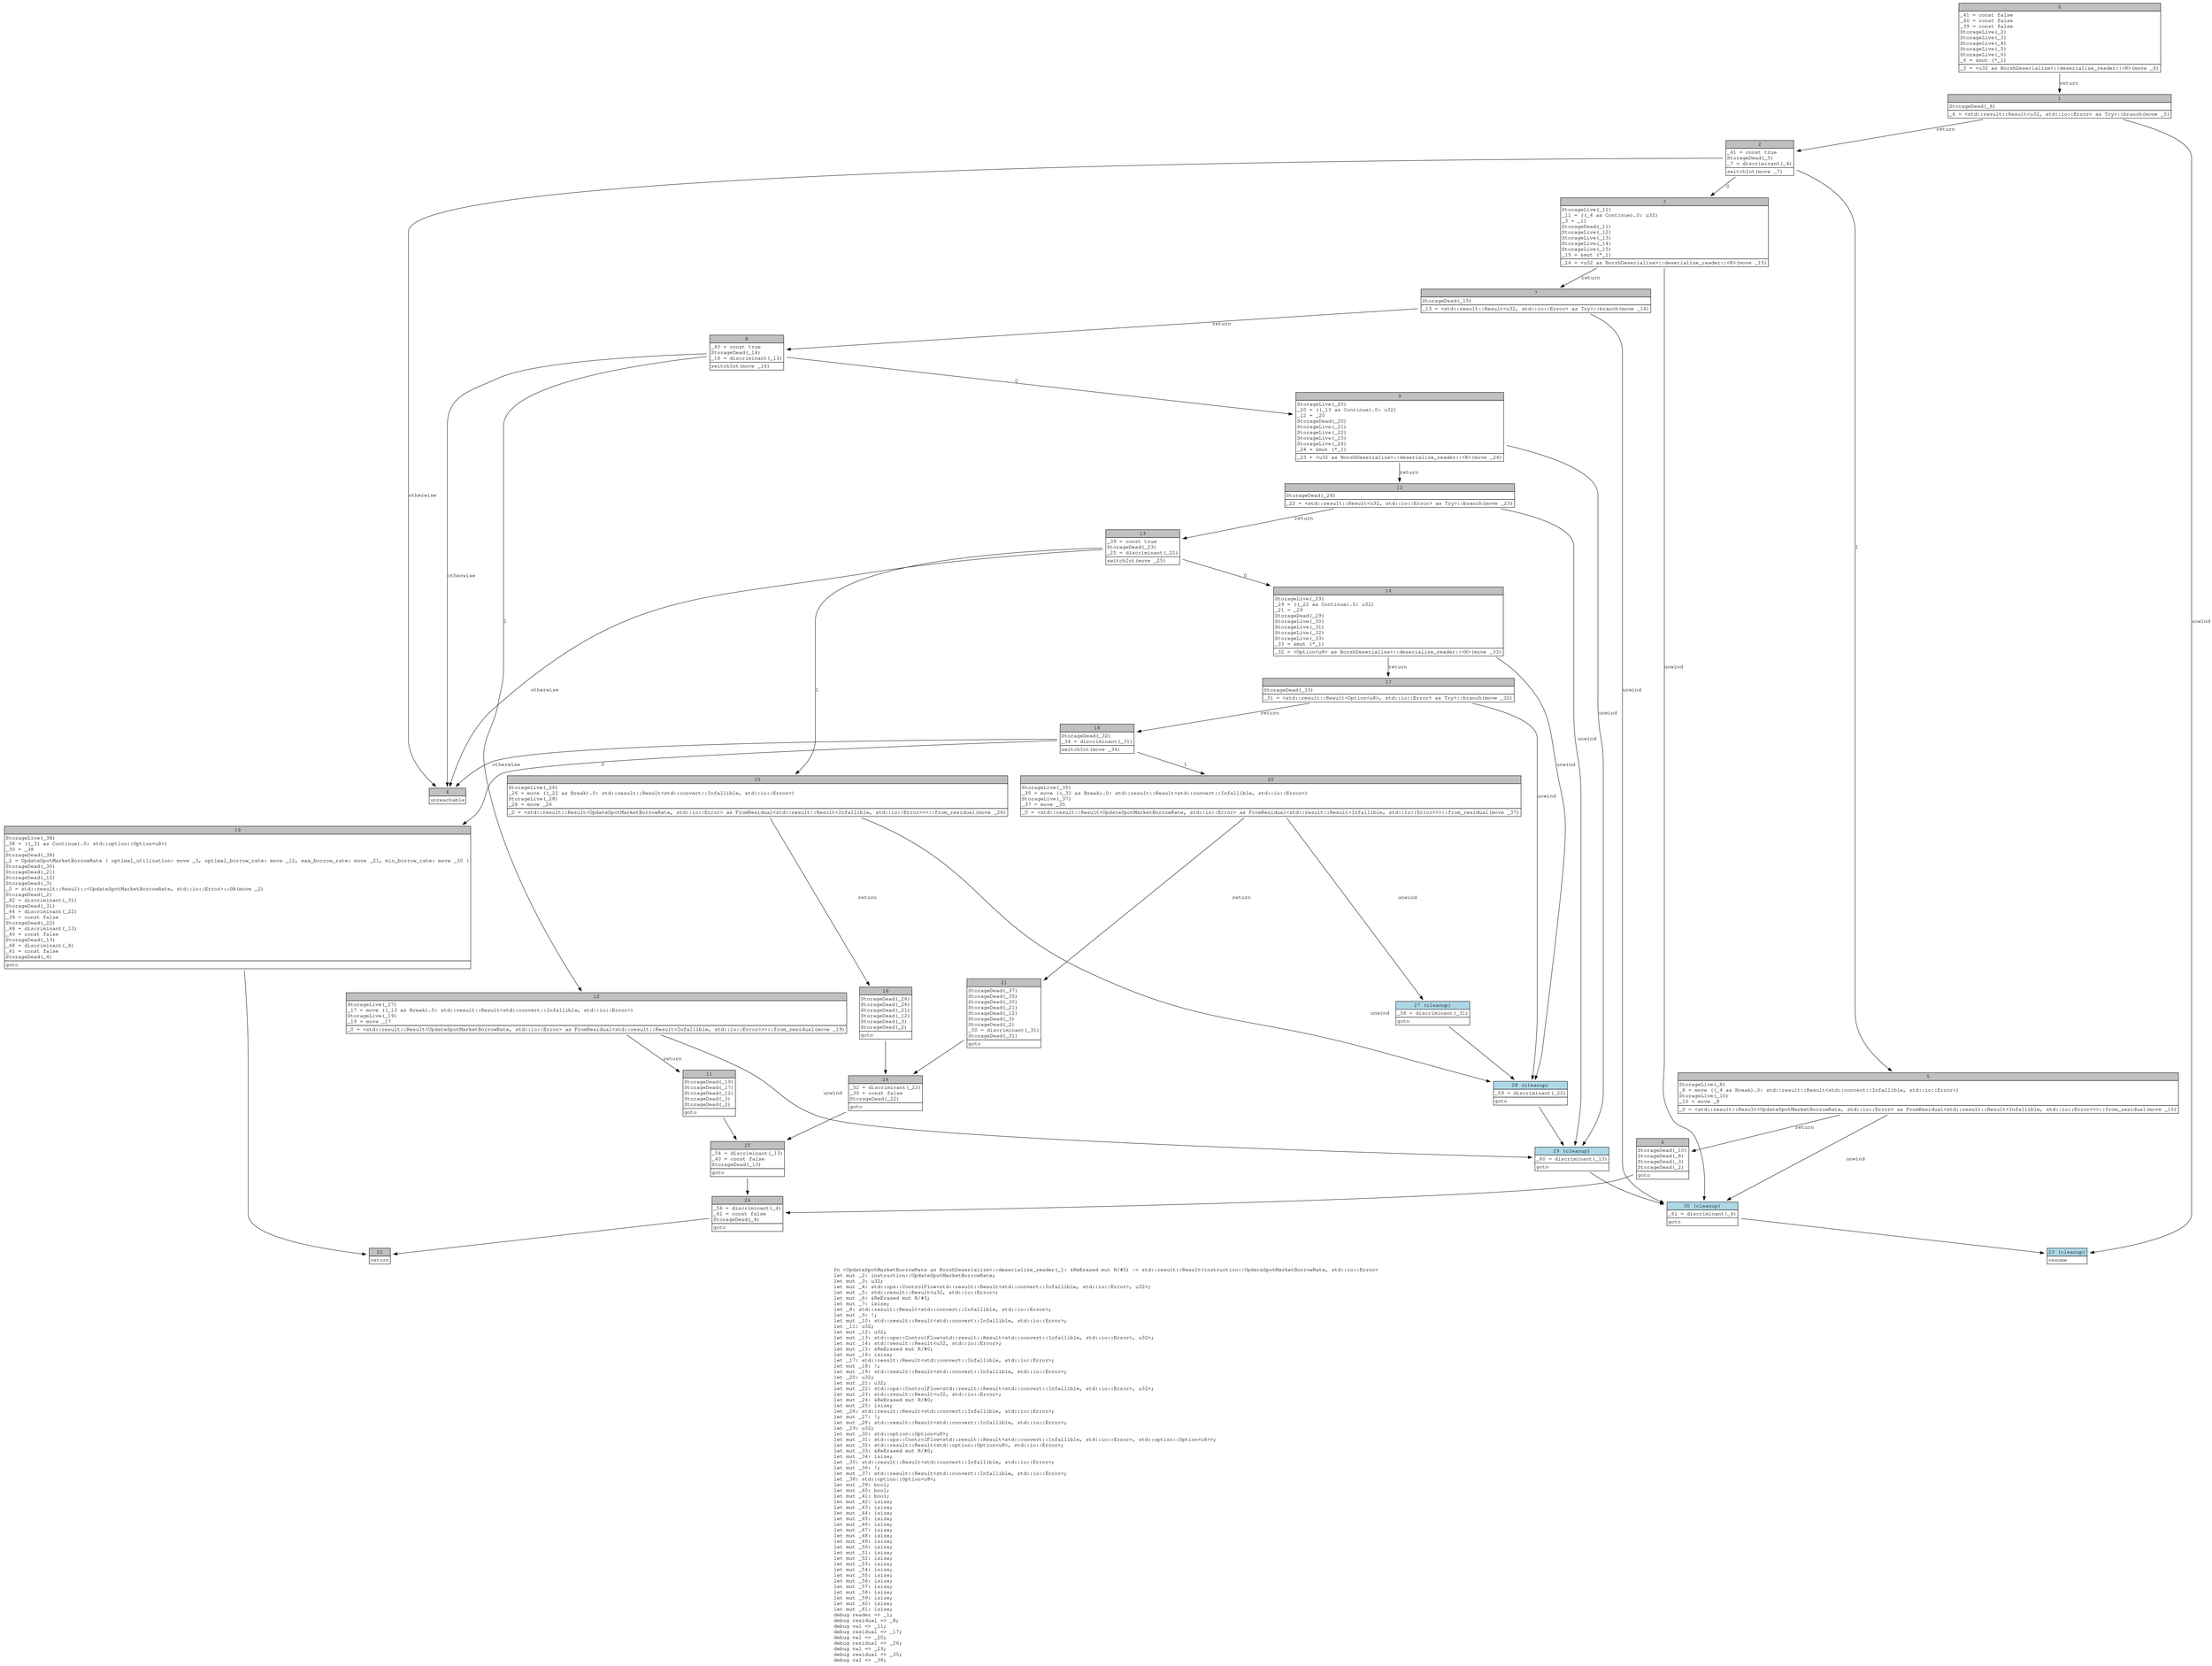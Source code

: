 digraph Mir_0_22128 {
    graph [fontname="Courier, monospace"];
    node [fontname="Courier, monospace"];
    edge [fontname="Courier, monospace"];
    label=<fn &lt;UpdateSpotMarketBorrowRate as BorshDeserialize&gt;::deserialize_reader(_1: &amp;ReErased mut R/#0) -&gt; std::result::Result&lt;instruction::UpdateSpotMarketBorrowRate, std::io::Error&gt;<br align="left"/>let mut _2: instruction::UpdateSpotMarketBorrowRate;<br align="left"/>let mut _3: u32;<br align="left"/>let mut _4: std::ops::ControlFlow&lt;std::result::Result&lt;std::convert::Infallible, std::io::Error&gt;, u32&gt;;<br align="left"/>let mut _5: std::result::Result&lt;u32, std::io::Error&gt;;<br align="left"/>let mut _6: &amp;ReErased mut R/#0;<br align="left"/>let mut _7: isize;<br align="left"/>let _8: std::result::Result&lt;std::convert::Infallible, std::io::Error&gt;;<br align="left"/>let mut _9: !;<br align="left"/>let mut _10: std::result::Result&lt;std::convert::Infallible, std::io::Error&gt;;<br align="left"/>let _11: u32;<br align="left"/>let mut _12: u32;<br align="left"/>let mut _13: std::ops::ControlFlow&lt;std::result::Result&lt;std::convert::Infallible, std::io::Error&gt;, u32&gt;;<br align="left"/>let mut _14: std::result::Result&lt;u32, std::io::Error&gt;;<br align="left"/>let mut _15: &amp;ReErased mut R/#0;<br align="left"/>let mut _16: isize;<br align="left"/>let _17: std::result::Result&lt;std::convert::Infallible, std::io::Error&gt;;<br align="left"/>let mut _18: !;<br align="left"/>let mut _19: std::result::Result&lt;std::convert::Infallible, std::io::Error&gt;;<br align="left"/>let _20: u32;<br align="left"/>let mut _21: u32;<br align="left"/>let mut _22: std::ops::ControlFlow&lt;std::result::Result&lt;std::convert::Infallible, std::io::Error&gt;, u32&gt;;<br align="left"/>let mut _23: std::result::Result&lt;u32, std::io::Error&gt;;<br align="left"/>let mut _24: &amp;ReErased mut R/#0;<br align="left"/>let mut _25: isize;<br align="left"/>let _26: std::result::Result&lt;std::convert::Infallible, std::io::Error&gt;;<br align="left"/>let mut _27: !;<br align="left"/>let mut _28: std::result::Result&lt;std::convert::Infallible, std::io::Error&gt;;<br align="left"/>let _29: u32;<br align="left"/>let mut _30: std::option::Option&lt;u8&gt;;<br align="left"/>let mut _31: std::ops::ControlFlow&lt;std::result::Result&lt;std::convert::Infallible, std::io::Error&gt;, std::option::Option&lt;u8&gt;&gt;;<br align="left"/>let mut _32: std::result::Result&lt;std::option::Option&lt;u8&gt;, std::io::Error&gt;;<br align="left"/>let mut _33: &amp;ReErased mut R/#0;<br align="left"/>let mut _34: isize;<br align="left"/>let _35: std::result::Result&lt;std::convert::Infallible, std::io::Error&gt;;<br align="left"/>let mut _36: !;<br align="left"/>let mut _37: std::result::Result&lt;std::convert::Infallible, std::io::Error&gt;;<br align="left"/>let _38: std::option::Option&lt;u8&gt;;<br align="left"/>let mut _39: bool;<br align="left"/>let mut _40: bool;<br align="left"/>let mut _41: bool;<br align="left"/>let mut _42: isize;<br align="left"/>let mut _43: isize;<br align="left"/>let mut _44: isize;<br align="left"/>let mut _45: isize;<br align="left"/>let mut _46: isize;<br align="left"/>let mut _47: isize;<br align="left"/>let mut _48: isize;<br align="left"/>let mut _49: isize;<br align="left"/>let mut _50: isize;<br align="left"/>let mut _51: isize;<br align="left"/>let mut _52: isize;<br align="left"/>let mut _53: isize;<br align="left"/>let mut _54: isize;<br align="left"/>let mut _55: isize;<br align="left"/>let mut _56: isize;<br align="left"/>let mut _57: isize;<br align="left"/>let mut _58: isize;<br align="left"/>let mut _59: isize;<br align="left"/>let mut _60: isize;<br align="left"/>let mut _61: isize;<br align="left"/>debug reader =&gt; _1;<br align="left"/>debug residual =&gt; _8;<br align="left"/>debug val =&gt; _11;<br align="left"/>debug residual =&gt; _17;<br align="left"/>debug val =&gt; _20;<br align="left"/>debug residual =&gt; _26;<br align="left"/>debug val =&gt; _29;<br align="left"/>debug residual =&gt; _35;<br align="left"/>debug val =&gt; _38;<br align="left"/>>;
    bb0__0_22128 [shape="none", label=<<table border="0" cellborder="1" cellspacing="0"><tr><td bgcolor="gray" align="center" colspan="1">0</td></tr><tr><td align="left" balign="left">_41 = const false<br/>_40 = const false<br/>_39 = const false<br/>StorageLive(_2)<br/>StorageLive(_3)<br/>StorageLive(_4)<br/>StorageLive(_5)<br/>StorageLive(_6)<br/>_6 = &amp;mut (*_1)<br/></td></tr><tr><td align="left">_5 = &lt;u32 as BorshDeserialize&gt;::deserialize_reader::&lt;R&gt;(move _6)</td></tr></table>>];
    bb1__0_22128 [shape="none", label=<<table border="0" cellborder="1" cellspacing="0"><tr><td bgcolor="gray" align="center" colspan="1">1</td></tr><tr><td align="left" balign="left">StorageDead(_6)<br/></td></tr><tr><td align="left">_4 = &lt;std::result::Result&lt;u32, std::io::Error&gt; as Try&gt;::branch(move _5)</td></tr></table>>];
    bb2__0_22128 [shape="none", label=<<table border="0" cellborder="1" cellspacing="0"><tr><td bgcolor="gray" align="center" colspan="1">2</td></tr><tr><td align="left" balign="left">_41 = const true<br/>StorageDead(_5)<br/>_7 = discriminant(_4)<br/></td></tr><tr><td align="left">switchInt(move _7)</td></tr></table>>];
    bb3__0_22128 [shape="none", label=<<table border="0" cellborder="1" cellspacing="0"><tr><td bgcolor="gray" align="center" colspan="1">3</td></tr><tr><td align="left" balign="left">StorageLive(_11)<br/>_11 = ((_4 as Continue).0: u32)<br/>_3 = _11<br/>StorageDead(_11)<br/>StorageLive(_12)<br/>StorageLive(_13)<br/>StorageLive(_14)<br/>StorageLive(_15)<br/>_15 = &amp;mut (*_1)<br/></td></tr><tr><td align="left">_14 = &lt;u32 as BorshDeserialize&gt;::deserialize_reader::&lt;R&gt;(move _15)</td></tr></table>>];
    bb4__0_22128 [shape="none", label=<<table border="0" cellborder="1" cellspacing="0"><tr><td bgcolor="gray" align="center" colspan="1">4</td></tr><tr><td align="left">unreachable</td></tr></table>>];
    bb5__0_22128 [shape="none", label=<<table border="0" cellborder="1" cellspacing="0"><tr><td bgcolor="gray" align="center" colspan="1">5</td></tr><tr><td align="left" balign="left">StorageLive(_8)<br/>_8 = move ((_4 as Break).0: std::result::Result&lt;std::convert::Infallible, std::io::Error&gt;)<br/>StorageLive(_10)<br/>_10 = move _8<br/></td></tr><tr><td align="left">_0 = &lt;std::result::Result&lt;UpdateSpotMarketBorrowRate, std::io::Error&gt; as FromResidual&lt;std::result::Result&lt;Infallible, std::io::Error&gt;&gt;&gt;::from_residual(move _10)</td></tr></table>>];
    bb6__0_22128 [shape="none", label=<<table border="0" cellborder="1" cellspacing="0"><tr><td bgcolor="gray" align="center" colspan="1">6</td></tr><tr><td align="left" balign="left">StorageDead(_10)<br/>StorageDead(_8)<br/>StorageDead(_3)<br/>StorageDead(_2)<br/></td></tr><tr><td align="left">goto</td></tr></table>>];
    bb7__0_22128 [shape="none", label=<<table border="0" cellborder="1" cellspacing="0"><tr><td bgcolor="gray" align="center" colspan="1">7</td></tr><tr><td align="left" balign="left">StorageDead(_15)<br/></td></tr><tr><td align="left">_13 = &lt;std::result::Result&lt;u32, std::io::Error&gt; as Try&gt;::branch(move _14)</td></tr></table>>];
    bb8__0_22128 [shape="none", label=<<table border="0" cellborder="1" cellspacing="0"><tr><td bgcolor="gray" align="center" colspan="1">8</td></tr><tr><td align="left" balign="left">_40 = const true<br/>StorageDead(_14)<br/>_16 = discriminant(_13)<br/></td></tr><tr><td align="left">switchInt(move _16)</td></tr></table>>];
    bb9__0_22128 [shape="none", label=<<table border="0" cellborder="1" cellspacing="0"><tr><td bgcolor="gray" align="center" colspan="1">9</td></tr><tr><td align="left" balign="left">StorageLive(_20)<br/>_20 = ((_13 as Continue).0: u32)<br/>_12 = _20<br/>StorageDead(_20)<br/>StorageLive(_21)<br/>StorageLive(_22)<br/>StorageLive(_23)<br/>StorageLive(_24)<br/>_24 = &amp;mut (*_1)<br/></td></tr><tr><td align="left">_23 = &lt;u32 as BorshDeserialize&gt;::deserialize_reader::&lt;R&gt;(move _24)</td></tr></table>>];
    bb10__0_22128 [shape="none", label=<<table border="0" cellborder="1" cellspacing="0"><tr><td bgcolor="gray" align="center" colspan="1">10</td></tr><tr><td align="left" balign="left">StorageLive(_17)<br/>_17 = move ((_13 as Break).0: std::result::Result&lt;std::convert::Infallible, std::io::Error&gt;)<br/>StorageLive(_19)<br/>_19 = move _17<br/></td></tr><tr><td align="left">_0 = &lt;std::result::Result&lt;UpdateSpotMarketBorrowRate, std::io::Error&gt; as FromResidual&lt;std::result::Result&lt;Infallible, std::io::Error&gt;&gt;&gt;::from_residual(move _19)</td></tr></table>>];
    bb11__0_22128 [shape="none", label=<<table border="0" cellborder="1" cellspacing="0"><tr><td bgcolor="gray" align="center" colspan="1">11</td></tr><tr><td align="left" balign="left">StorageDead(_19)<br/>StorageDead(_17)<br/>StorageDead(_12)<br/>StorageDead(_3)<br/>StorageDead(_2)<br/></td></tr><tr><td align="left">goto</td></tr></table>>];
    bb12__0_22128 [shape="none", label=<<table border="0" cellborder="1" cellspacing="0"><tr><td bgcolor="gray" align="center" colspan="1">12</td></tr><tr><td align="left" balign="left">StorageDead(_24)<br/></td></tr><tr><td align="left">_22 = &lt;std::result::Result&lt;u32, std::io::Error&gt; as Try&gt;::branch(move _23)</td></tr></table>>];
    bb13__0_22128 [shape="none", label=<<table border="0" cellborder="1" cellspacing="0"><tr><td bgcolor="gray" align="center" colspan="1">13</td></tr><tr><td align="left" balign="left">_39 = const true<br/>StorageDead(_23)<br/>_25 = discriminant(_22)<br/></td></tr><tr><td align="left">switchInt(move _25)</td></tr></table>>];
    bb14__0_22128 [shape="none", label=<<table border="0" cellborder="1" cellspacing="0"><tr><td bgcolor="gray" align="center" colspan="1">14</td></tr><tr><td align="left" balign="left">StorageLive(_29)<br/>_29 = ((_22 as Continue).0: u32)<br/>_21 = _29<br/>StorageDead(_29)<br/>StorageLive(_30)<br/>StorageLive(_31)<br/>StorageLive(_32)<br/>StorageLive(_33)<br/>_33 = &amp;mut (*_1)<br/></td></tr><tr><td align="left">_32 = &lt;Option&lt;u8&gt; as BorshDeserialize&gt;::deserialize_reader::&lt;R&gt;(move _33)</td></tr></table>>];
    bb15__0_22128 [shape="none", label=<<table border="0" cellborder="1" cellspacing="0"><tr><td bgcolor="gray" align="center" colspan="1">15</td></tr><tr><td align="left" balign="left">StorageLive(_26)<br/>_26 = move ((_22 as Break).0: std::result::Result&lt;std::convert::Infallible, std::io::Error&gt;)<br/>StorageLive(_28)<br/>_28 = move _26<br/></td></tr><tr><td align="left">_0 = &lt;std::result::Result&lt;UpdateSpotMarketBorrowRate, std::io::Error&gt; as FromResidual&lt;std::result::Result&lt;Infallible, std::io::Error&gt;&gt;&gt;::from_residual(move _28)</td></tr></table>>];
    bb16__0_22128 [shape="none", label=<<table border="0" cellborder="1" cellspacing="0"><tr><td bgcolor="gray" align="center" colspan="1">16</td></tr><tr><td align="left" balign="left">StorageDead(_28)<br/>StorageDead(_26)<br/>StorageDead(_21)<br/>StorageDead(_12)<br/>StorageDead(_3)<br/>StorageDead(_2)<br/></td></tr><tr><td align="left">goto</td></tr></table>>];
    bb17__0_22128 [shape="none", label=<<table border="0" cellborder="1" cellspacing="0"><tr><td bgcolor="gray" align="center" colspan="1">17</td></tr><tr><td align="left" balign="left">StorageDead(_33)<br/></td></tr><tr><td align="left">_31 = &lt;std::result::Result&lt;Option&lt;u8&gt;, std::io::Error&gt; as Try&gt;::branch(move _32)</td></tr></table>>];
    bb18__0_22128 [shape="none", label=<<table border="0" cellborder="1" cellspacing="0"><tr><td bgcolor="gray" align="center" colspan="1">18</td></tr><tr><td align="left" balign="left">StorageDead(_32)<br/>_34 = discriminant(_31)<br/></td></tr><tr><td align="left">switchInt(move _34)</td></tr></table>>];
    bb19__0_22128 [shape="none", label=<<table border="0" cellborder="1" cellspacing="0"><tr><td bgcolor="gray" align="center" colspan="1">19</td></tr><tr><td align="left" balign="left">StorageLive(_38)<br/>_38 = ((_31 as Continue).0: std::option::Option&lt;u8&gt;)<br/>_30 = _38<br/>StorageDead(_38)<br/>_2 = UpdateSpotMarketBorrowRate { optimal_utilization: move _3, optimal_borrow_rate: move _12, max_borrow_rate: move _21, min_borrow_rate: move _30 }<br/>StorageDead(_30)<br/>StorageDead(_21)<br/>StorageDead(_12)<br/>StorageDead(_3)<br/>_0 = std::result::Result::&lt;UpdateSpotMarketBorrowRate, std::io::Error&gt;::Ok(move _2)<br/>StorageDead(_2)<br/>_42 = discriminant(_31)<br/>StorageDead(_31)<br/>_44 = discriminant(_22)<br/>_39 = const false<br/>StorageDead(_22)<br/>_46 = discriminant(_13)<br/>_40 = const false<br/>StorageDead(_13)<br/>_48 = discriminant(_4)<br/>_41 = const false<br/>StorageDead(_4)<br/></td></tr><tr><td align="left">goto</td></tr></table>>];
    bb20__0_22128 [shape="none", label=<<table border="0" cellborder="1" cellspacing="0"><tr><td bgcolor="gray" align="center" colspan="1">20</td></tr><tr><td align="left" balign="left">StorageLive(_35)<br/>_35 = move ((_31 as Break).0: std::result::Result&lt;std::convert::Infallible, std::io::Error&gt;)<br/>StorageLive(_37)<br/>_37 = move _35<br/></td></tr><tr><td align="left">_0 = &lt;std::result::Result&lt;UpdateSpotMarketBorrowRate, std::io::Error&gt; as FromResidual&lt;std::result::Result&lt;Infallible, std::io::Error&gt;&gt;&gt;::from_residual(move _37)</td></tr></table>>];
    bb21__0_22128 [shape="none", label=<<table border="0" cellborder="1" cellspacing="0"><tr><td bgcolor="gray" align="center" colspan="1">21</td></tr><tr><td align="left" balign="left">StorageDead(_37)<br/>StorageDead(_35)<br/>StorageDead(_30)<br/>StorageDead(_21)<br/>StorageDead(_12)<br/>StorageDead(_3)<br/>StorageDead(_2)<br/>_50 = discriminant(_31)<br/>StorageDead(_31)<br/></td></tr><tr><td align="left">goto</td></tr></table>>];
    bb22__0_22128 [shape="none", label=<<table border="0" cellborder="1" cellspacing="0"><tr><td bgcolor="gray" align="center" colspan="1">22</td></tr><tr><td align="left">return</td></tr></table>>];
    bb23__0_22128 [shape="none", label=<<table border="0" cellborder="1" cellspacing="0"><tr><td bgcolor="lightblue" align="center" colspan="1">23 (cleanup)</td></tr><tr><td align="left">resume</td></tr></table>>];
    bb24__0_22128 [shape="none", label=<<table border="0" cellborder="1" cellspacing="0"><tr><td bgcolor="gray" align="center" colspan="1">24</td></tr><tr><td align="left" balign="left">_52 = discriminant(_22)<br/>_39 = const false<br/>StorageDead(_22)<br/></td></tr><tr><td align="left">goto</td></tr></table>>];
    bb25__0_22128 [shape="none", label=<<table border="0" cellborder="1" cellspacing="0"><tr><td bgcolor="gray" align="center" colspan="1">25</td></tr><tr><td align="left" balign="left">_54 = discriminant(_13)<br/>_40 = const false<br/>StorageDead(_13)<br/></td></tr><tr><td align="left">goto</td></tr></table>>];
    bb26__0_22128 [shape="none", label=<<table border="0" cellborder="1" cellspacing="0"><tr><td bgcolor="gray" align="center" colspan="1">26</td></tr><tr><td align="left" balign="left">_56 = discriminant(_4)<br/>_41 = const false<br/>StorageDead(_4)<br/></td></tr><tr><td align="left">goto</td></tr></table>>];
    bb27__0_22128 [shape="none", label=<<table border="0" cellborder="1" cellspacing="0"><tr><td bgcolor="lightblue" align="center" colspan="1">27 (cleanup)</td></tr><tr><td align="left" balign="left">_58 = discriminant(_31)<br/></td></tr><tr><td align="left">goto</td></tr></table>>];
    bb28__0_22128 [shape="none", label=<<table border="0" cellborder="1" cellspacing="0"><tr><td bgcolor="lightblue" align="center" colspan="1">28 (cleanup)</td></tr><tr><td align="left" balign="left">_59 = discriminant(_22)<br/></td></tr><tr><td align="left">goto</td></tr></table>>];
    bb29__0_22128 [shape="none", label=<<table border="0" cellborder="1" cellspacing="0"><tr><td bgcolor="lightblue" align="center" colspan="1">29 (cleanup)</td></tr><tr><td align="left" balign="left">_60 = discriminant(_13)<br/></td></tr><tr><td align="left">goto</td></tr></table>>];
    bb30__0_22128 [shape="none", label=<<table border="0" cellborder="1" cellspacing="0"><tr><td bgcolor="lightblue" align="center" colspan="1">30 (cleanup)</td></tr><tr><td align="left" balign="left">_61 = discriminant(_4)<br/></td></tr><tr><td align="left">goto</td></tr></table>>];
    bb0__0_22128 -> bb1__0_22128 [label="return"];
    bb1__0_22128 -> bb2__0_22128 [label="return"];
    bb1__0_22128 -> bb23__0_22128 [label="unwind"];
    bb2__0_22128 -> bb3__0_22128 [label="0"];
    bb2__0_22128 -> bb5__0_22128 [label="1"];
    bb2__0_22128 -> bb4__0_22128 [label="otherwise"];
    bb3__0_22128 -> bb7__0_22128 [label="return"];
    bb3__0_22128 -> bb30__0_22128 [label="unwind"];
    bb5__0_22128 -> bb6__0_22128 [label="return"];
    bb5__0_22128 -> bb30__0_22128 [label="unwind"];
    bb6__0_22128 -> bb26__0_22128 [label=""];
    bb7__0_22128 -> bb8__0_22128 [label="return"];
    bb7__0_22128 -> bb30__0_22128 [label="unwind"];
    bb8__0_22128 -> bb9__0_22128 [label="0"];
    bb8__0_22128 -> bb10__0_22128 [label="1"];
    bb8__0_22128 -> bb4__0_22128 [label="otherwise"];
    bb9__0_22128 -> bb12__0_22128 [label="return"];
    bb9__0_22128 -> bb29__0_22128 [label="unwind"];
    bb10__0_22128 -> bb11__0_22128 [label="return"];
    bb10__0_22128 -> bb29__0_22128 [label="unwind"];
    bb11__0_22128 -> bb25__0_22128 [label=""];
    bb12__0_22128 -> bb13__0_22128 [label="return"];
    bb12__0_22128 -> bb29__0_22128 [label="unwind"];
    bb13__0_22128 -> bb14__0_22128 [label="0"];
    bb13__0_22128 -> bb15__0_22128 [label="1"];
    bb13__0_22128 -> bb4__0_22128 [label="otherwise"];
    bb14__0_22128 -> bb17__0_22128 [label="return"];
    bb14__0_22128 -> bb28__0_22128 [label="unwind"];
    bb15__0_22128 -> bb16__0_22128 [label="return"];
    bb15__0_22128 -> bb28__0_22128 [label="unwind"];
    bb16__0_22128 -> bb24__0_22128 [label=""];
    bb17__0_22128 -> bb18__0_22128 [label="return"];
    bb17__0_22128 -> bb28__0_22128 [label="unwind"];
    bb18__0_22128 -> bb19__0_22128 [label="0"];
    bb18__0_22128 -> bb20__0_22128 [label="1"];
    bb18__0_22128 -> bb4__0_22128 [label="otherwise"];
    bb19__0_22128 -> bb22__0_22128 [label=""];
    bb20__0_22128 -> bb21__0_22128 [label="return"];
    bb20__0_22128 -> bb27__0_22128 [label="unwind"];
    bb21__0_22128 -> bb24__0_22128 [label=""];
    bb24__0_22128 -> bb25__0_22128 [label=""];
    bb25__0_22128 -> bb26__0_22128 [label=""];
    bb26__0_22128 -> bb22__0_22128 [label=""];
    bb27__0_22128 -> bb28__0_22128 [label=""];
    bb28__0_22128 -> bb29__0_22128 [label=""];
    bb29__0_22128 -> bb30__0_22128 [label=""];
    bb30__0_22128 -> bb23__0_22128 [label=""];
}
